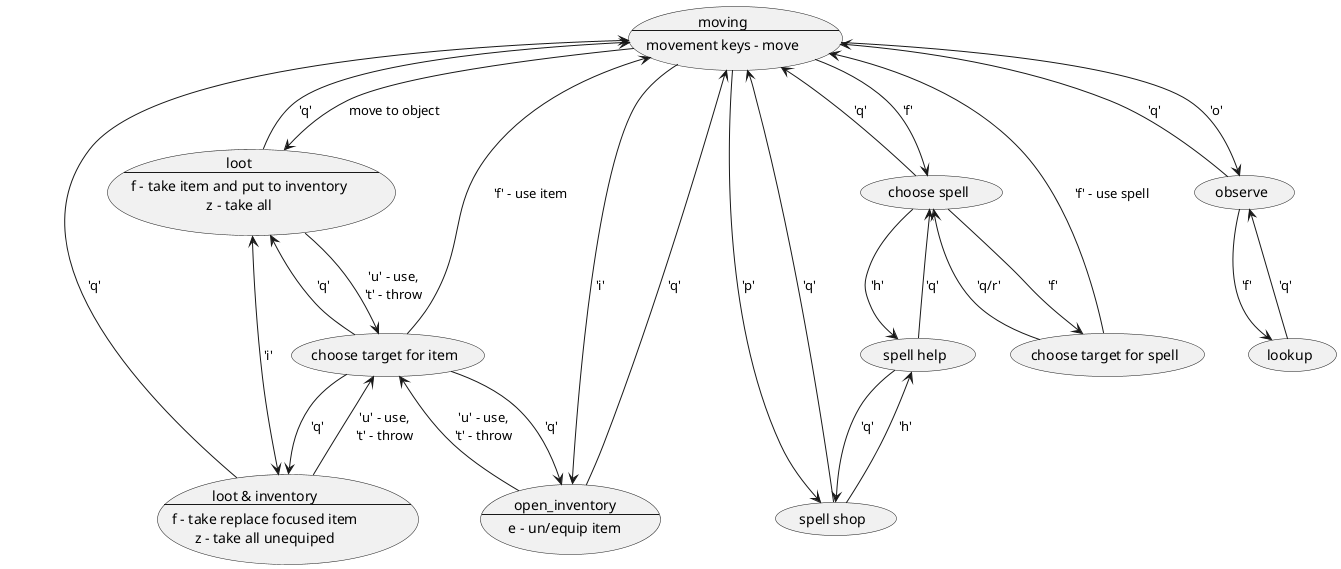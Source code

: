 @startuml

usecase moving as "moving
--
movement keys - move"

usecase loot as "loot
--
f - take item and put to inventory
z - take all"

usecase loot_inventory as "loot & inventory
--
f - take replace focused item
z - take all unequiped"

usecase open_inventory as "open_inventory
--
e - un/equip item"

(moving) --> (choose spell) : 'f'

(moving) --> (loot) : move to object
(loot) --> (moving) : 'q'
(loot) <--> (loot_inventory) : 'i'
(loot) --> (choose target for item) : 'u' - use,\n't' - throw
(choose target for item) --> (loot) : 'q'
(loot_inventory) --> (moving) : 'q'
(loot_inventory) --> (choose target for item) : 'u' - use,\n't' - throw
(choose target for item) --> (loot_inventory) : 'q'

(moving) --> (open_inventory) : 'i'
(open_inventory) --> (moving) : 'q'

(open_inventory) --> (choose target for item) : 'u' - use,\n't' - throw
(choose target for item) --> (open_inventory) : 'q'

(moving) --> (spell shop) : 'p'
(spell shop) --> (moving) : 'q'

(choose spell) --> (spell help) : 'h'
(spell help) --> (choose spell) : 'q'

(spell shop) --> (spell help) : 'h'
(spell help) --> (spell shop) : 'q'

(choose target for item) --> (moving) : 'f' - use item

(choose spell) --> (choose target for spell) : 'f'
(choose target for spell) --> (choose spell) : 'q/r'
(choose target for spell) --> (moving) : 'f' - use spell

(choose spell) --> (moving) : 'q'

(moving) --> (observe) : 'o'
(observe) --> (lookup) : 'f'
(lookup) --> (observe) : 'q'
(observe) --> (moving) : 'q'

@enduml
